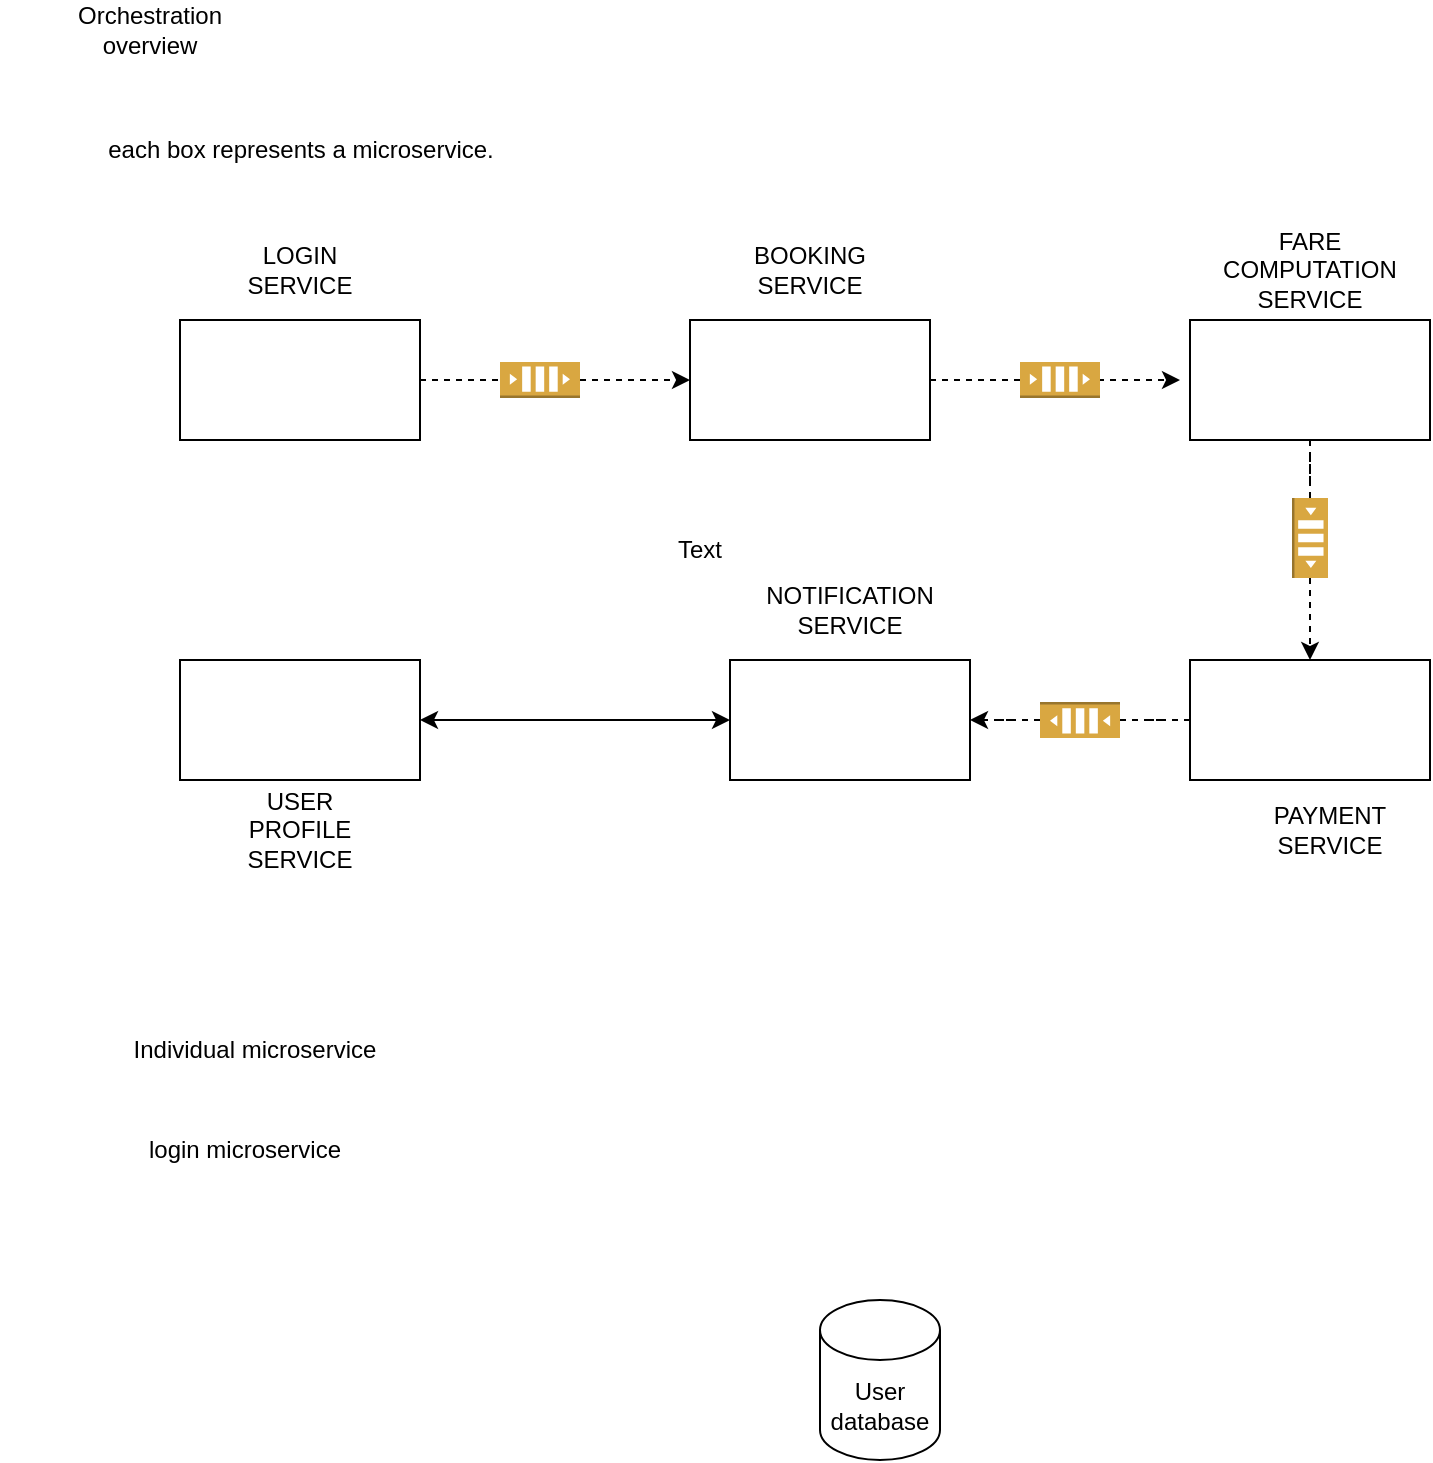 <mxfile version="17.1.2" type="device"><diagram id="tg8x2Ao_4AfcvI6fZ-xG" name="Page-1"><mxGraphModel dx="1038" dy="579" grid="1" gridSize="10" guides="1" tooltips="1" connect="1" arrows="1" fold="1" page="1" pageScale="1" pageWidth="850" pageHeight="1100" math="0" shadow="0"><root><mxCell id="0"/><mxCell id="1" parent="0"/><mxCell id="VzcRQZ_geemMnyV1JmDR-13" style="edgeStyle=orthogonalEdgeStyle;rounded=0;orthogonalLoop=1;jettySize=auto;html=1;entryX=0;entryY=0.5;entryDx=0;entryDy=0;dashed=1;startArrow=none;" edge="1" parent="1" source="VzcRQZ_geemMnyV1JmDR-17" target="VzcRQZ_geemMnyV1JmDR-5"><mxGeometry relative="1" as="geometry"/></mxCell><mxCell id="VzcRQZ_geemMnyV1JmDR-1" value="" style="rounded=0;whiteSpace=wrap;html=1;" vertex="1" parent="1"><mxGeometry x="90" y="230" width="120" height="60" as="geometry"/></mxCell><mxCell id="VzcRQZ_geemMnyV1JmDR-2" value="LOGIN SERVICE" style="text;html=1;strokeColor=none;fillColor=none;align=center;verticalAlign=middle;whiteSpace=wrap;rounded=0;" vertex="1" parent="1"><mxGeometry x="120" y="190" width="60" height="30" as="geometry"/></mxCell><mxCell id="VzcRQZ_geemMnyV1JmDR-3" value="" style="rounded=0;whiteSpace=wrap;html=1;" vertex="1" parent="1"><mxGeometry x="90" y="400" width="120" height="60" as="geometry"/></mxCell><mxCell id="VzcRQZ_geemMnyV1JmDR-4" value="USER PROFILE SERVICE" style="text;html=1;strokeColor=none;fillColor=none;align=center;verticalAlign=middle;whiteSpace=wrap;rounded=0;" vertex="1" parent="1"><mxGeometry x="105" y="470" width="90" height="30" as="geometry"/></mxCell><mxCell id="VzcRQZ_geemMnyV1JmDR-14" style="edgeStyle=orthogonalEdgeStyle;rounded=0;orthogonalLoop=1;jettySize=auto;html=1;dashed=1;" edge="1" parent="1" source="VzcRQZ_geemMnyV1JmDR-5"><mxGeometry relative="1" as="geometry"><mxPoint x="590" y="260" as="targetPoint"/></mxGeometry></mxCell><mxCell id="VzcRQZ_geemMnyV1JmDR-5" value="" style="rounded=0;whiteSpace=wrap;html=1;" vertex="1" parent="1"><mxGeometry x="345" y="230" width="120" height="60" as="geometry"/></mxCell><mxCell id="VzcRQZ_geemMnyV1JmDR-6" value="BOOKING SERVICE" style="text;html=1;strokeColor=none;fillColor=none;align=center;verticalAlign=middle;whiteSpace=wrap;rounded=0;" vertex="1" parent="1"><mxGeometry x="360" y="190" width="90" height="30" as="geometry"/></mxCell><mxCell id="VzcRQZ_geemMnyV1JmDR-26" style="edgeStyle=orthogonalEdgeStyle;rounded=0;orthogonalLoop=1;jettySize=auto;html=1;entryX=0;entryY=0.5;entryDx=0;entryDy=0;entryPerimeter=0;dashed=1;endArrow=none;endFill=0;" edge="1" parent="1" source="VzcRQZ_geemMnyV1JmDR-7" target="VzcRQZ_geemMnyV1JmDR-23"><mxGeometry relative="1" as="geometry"/></mxCell><mxCell id="VzcRQZ_geemMnyV1JmDR-7" value="" style="rounded=0;whiteSpace=wrap;html=1;" vertex="1" parent="1"><mxGeometry x="595" y="400" width="120" height="60" as="geometry"/></mxCell><mxCell id="VzcRQZ_geemMnyV1JmDR-8" value="PAYMENT SERVICE" style="text;html=1;strokeColor=none;fillColor=none;align=center;verticalAlign=middle;whiteSpace=wrap;rounded=0;" vertex="1" parent="1"><mxGeometry x="620" y="470" width="90" height="30" as="geometry"/></mxCell><mxCell id="VzcRQZ_geemMnyV1JmDR-15" style="edgeStyle=orthogonalEdgeStyle;rounded=0;orthogonalLoop=1;jettySize=auto;html=1;entryX=0.5;entryY=0;entryDx=0;entryDy=0;dashed=1;startArrow=none;" edge="1" parent="1" source="VzcRQZ_geemMnyV1JmDR-20" target="VzcRQZ_geemMnyV1JmDR-7"><mxGeometry relative="1" as="geometry"/></mxCell><mxCell id="VzcRQZ_geemMnyV1JmDR-9" value="" style="rounded=0;whiteSpace=wrap;html=1;" vertex="1" parent="1"><mxGeometry x="595" y="230" width="120" height="60" as="geometry"/></mxCell><mxCell id="VzcRQZ_geemMnyV1JmDR-10" value="FARE COMPUTATION SERVICE" style="text;html=1;strokeColor=none;fillColor=none;align=center;verticalAlign=middle;whiteSpace=wrap;rounded=0;" vertex="1" parent="1"><mxGeometry x="610" y="190" width="90" height="30" as="geometry"/></mxCell><mxCell id="VzcRQZ_geemMnyV1JmDR-11" value="" style="rounded=0;whiteSpace=wrap;html=1;" vertex="1" parent="1"><mxGeometry x="365" y="400" width="120" height="60" as="geometry"/></mxCell><mxCell id="VzcRQZ_geemMnyV1JmDR-12" value="NOTIFICATION SERVICE" style="text;html=1;strokeColor=none;fillColor=none;align=center;verticalAlign=middle;whiteSpace=wrap;rounded=0;" vertex="1" parent="1"><mxGeometry x="380" y="360" width="90" height="30" as="geometry"/></mxCell><mxCell id="VzcRQZ_geemMnyV1JmDR-17" value="" style="outlineConnect=0;dashed=0;verticalLabelPosition=bottom;verticalAlign=top;align=center;html=1;shape=mxgraph.aws3.queue;fillColor=#D9A741;gradientColor=none;" vertex="1" parent="1"><mxGeometry x="250" y="251" width="40" height="18" as="geometry"/></mxCell><mxCell id="VzcRQZ_geemMnyV1JmDR-18" value="" style="edgeStyle=orthogonalEdgeStyle;rounded=0;orthogonalLoop=1;jettySize=auto;html=1;entryX=0;entryY=0.5;entryDx=0;entryDy=0;dashed=1;endArrow=none;" edge="1" parent="1" source="VzcRQZ_geemMnyV1JmDR-1" target="VzcRQZ_geemMnyV1JmDR-17"><mxGeometry relative="1" as="geometry"><mxPoint x="210.0" y="260" as="sourcePoint"/><mxPoint x="345" y="260" as="targetPoint"/></mxGeometry></mxCell><mxCell id="VzcRQZ_geemMnyV1JmDR-19" value="" style="outlineConnect=0;dashed=0;verticalLabelPosition=bottom;verticalAlign=top;align=center;html=1;shape=mxgraph.aws3.queue;fillColor=#D9A741;gradientColor=none;" vertex="1" parent="1"><mxGeometry x="510" y="251" width="40" height="18" as="geometry"/></mxCell><mxCell id="VzcRQZ_geemMnyV1JmDR-20" value="" style="outlineConnect=0;dashed=0;verticalLabelPosition=bottom;verticalAlign=top;align=center;html=1;shape=mxgraph.aws3.queue;fillColor=#D9A741;gradientColor=none;rotation=90;" vertex="1" parent="1"><mxGeometry x="635" y="330" width="40" height="18" as="geometry"/></mxCell><mxCell id="VzcRQZ_geemMnyV1JmDR-22" value="" style="edgeStyle=orthogonalEdgeStyle;rounded=0;orthogonalLoop=1;jettySize=auto;html=1;entryX=0;entryY=0.5;entryDx=0;entryDy=0;dashed=1;endArrow=none;entryPerimeter=0;" edge="1" parent="1" source="VzcRQZ_geemMnyV1JmDR-9" target="VzcRQZ_geemMnyV1JmDR-20"><mxGeometry relative="1" as="geometry"><mxPoint x="655" y="290" as="sourcePoint"/><mxPoint x="655" y="400" as="targetPoint"/></mxGeometry></mxCell><mxCell id="VzcRQZ_geemMnyV1JmDR-27" style="edgeStyle=orthogonalEdgeStyle;rounded=0;orthogonalLoop=1;jettySize=auto;html=1;entryX=1;entryY=0.5;entryDx=0;entryDy=0;dashed=1;" edge="1" parent="1" source="VzcRQZ_geemMnyV1JmDR-23" target="VzcRQZ_geemMnyV1JmDR-11"><mxGeometry relative="1" as="geometry"/></mxCell><mxCell id="VzcRQZ_geemMnyV1JmDR-23" value="" style="outlineConnect=0;dashed=0;verticalLabelPosition=bottom;verticalAlign=top;align=center;html=1;shape=mxgraph.aws3.queue;fillColor=#D9A741;gradientColor=none;rotation=-180;" vertex="1" parent="1"><mxGeometry x="520" y="421" width="40" height="18" as="geometry"/></mxCell><mxCell id="VzcRQZ_geemMnyV1JmDR-28" value="Text" style="text;html=1;strokeColor=none;fillColor=none;align=center;verticalAlign=middle;whiteSpace=wrap;rounded=0;" vertex="1" parent="1"><mxGeometry x="320" y="330" width="60" height="30" as="geometry"/></mxCell><mxCell id="VzcRQZ_geemMnyV1JmDR-30" value="Orchestration overview" style="text;html=1;strokeColor=none;fillColor=none;align=center;verticalAlign=middle;whiteSpace=wrap;rounded=0;" vertex="1" parent="1"><mxGeometry x="45" y="70" width="60" height="30" as="geometry"/></mxCell><mxCell id="VzcRQZ_geemMnyV1JmDR-32" value="" style="endArrow=classic;startArrow=classic;html=1;rounded=0;dashed=1;entryX=0.5;entryY=1;entryDx=0;entryDy=0;exitX=0.5;exitY=0;exitDx=0;exitDy=0;strokeColor=none;" edge="1" parent="1" source="VzcRQZ_geemMnyV1JmDR-3" target="VzcRQZ_geemMnyV1JmDR-1"><mxGeometry width="50" height="50" relative="1" as="geometry"><mxPoint x="320" y="360" as="sourcePoint"/><mxPoint x="370" y="310" as="targetPoint"/></mxGeometry></mxCell><mxCell id="VzcRQZ_geemMnyV1JmDR-33" value="" style="endArrow=classic;startArrow=classic;html=1;rounded=0;entryX=0;entryY=0.5;entryDx=0;entryDy=0;exitX=1;exitY=0.5;exitDx=0;exitDy=0;" edge="1" parent="1" source="VzcRQZ_geemMnyV1JmDR-3" target="VzcRQZ_geemMnyV1JmDR-11"><mxGeometry width="50" height="50" relative="1" as="geometry"><mxPoint x="310" y="520" as="sourcePoint"/><mxPoint x="310" y="410" as="targetPoint"/></mxGeometry></mxCell><mxCell id="VzcRQZ_geemMnyV1JmDR-35" value="each box represents a microservice." style="text;html=1;strokeColor=none;fillColor=none;align=center;verticalAlign=middle;whiteSpace=wrap;rounded=0;" vertex="1" parent="1"><mxGeometry x="27.5" y="120" width="245" height="50" as="geometry"/></mxCell><mxCell id="VzcRQZ_geemMnyV1JmDR-36" value="Individual microservice" style="text;html=1;strokeColor=none;fillColor=none;align=center;verticalAlign=middle;whiteSpace=wrap;rounded=0;" vertex="1" parent="1"><mxGeometry x="5" y="570" width="245" height="50" as="geometry"/></mxCell><mxCell id="VzcRQZ_geemMnyV1JmDR-37" value="login microservice" style="text;html=1;strokeColor=none;fillColor=none;align=center;verticalAlign=middle;whiteSpace=wrap;rounded=0;" vertex="1" parent="1"><mxGeometry y="620" width="245" height="50" as="geometry"/></mxCell><mxCell id="VzcRQZ_geemMnyV1JmDR-38" value="User database" style="shape=cylinder3;whiteSpace=wrap;html=1;boundedLbl=1;backgroundOutline=1;size=15;" vertex="1" parent="1"><mxGeometry x="410" y="720" width="60" height="80" as="geometry"/></mxCell></root></mxGraphModel></diagram></mxfile>